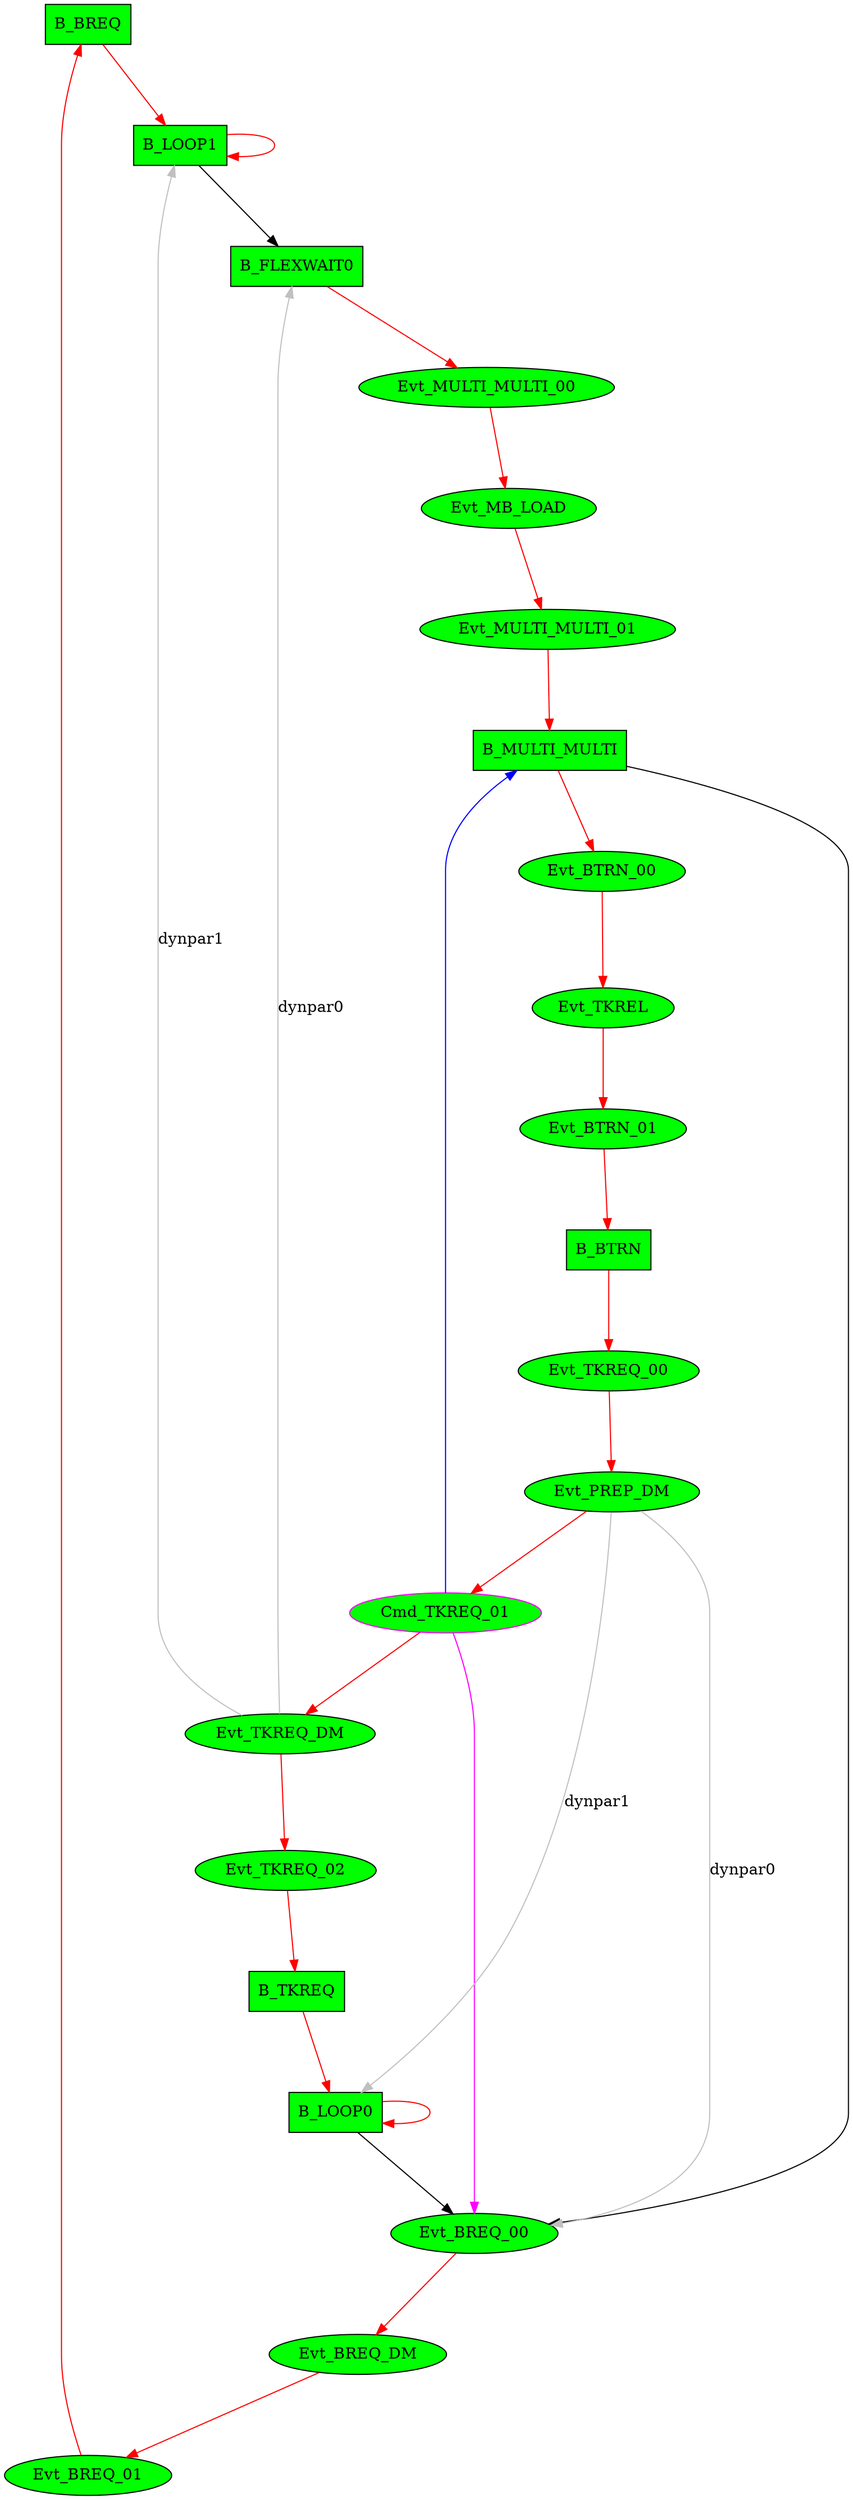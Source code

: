 digraph G {
graph [root="Demo", rankdir=TB, nodesep=0.6, mindist=1.0, ranksep=1.0, overlap=false]
node [shape="rectangle", style="filled"]
B_BREQ [type="Block", fillcolor="green", tPeriod=20000000];
B_BTRN [type="Block", fillcolor="green", tPeriod=11000000];
B_FLEXWAIT0 [type="Block", fillcolor="green", tPeriod=71111];
B_LOOP0 [type="Block", fillcolor="green", tPeriod=10000];
B_LOOP1 [type="Block", fillcolor="green", tPeriod=10000];
B_MULTI_MULTI [type="Block", fillcolor="green", tPeriod=10000000];
B_TKREQ [type="Block", fillcolor="green", tPeriod=200000000];
Cmd_TKREQ_01 [shape="oval", fillcolor="green", tOffs=300, flags="0x104", type="Flow", color="magenta", tValid=0, qty=9];
Evt_BREQ_00 [shape="oval", fillcolor="green", tOffs=0, flags="0x102", type="TMsg", color="black", id="0x3", par="0x456", tef="0x0", res="0x0"];
Evt_BREQ_01 [shape="oval", fillcolor="green", tOffs=19999000, flags="0x102", type="TMsg", color="black", id="0x4", par="0x456", tef="0x0", res="0x0"];
Evt_BREQ_DM [shape="oval", fillcolor="green", tOffs=10000000, flags="0x102", type="TMsg", color="black", id="0x3333000000000000", par="0x456", tef="0x0", res="0x0"];
Evt_BTRN_00 [shape="oval", fillcolor="green", tOffs=500, flags="0x102", type="TMsg", color="black", id="0x8", par="0x456", tef="0x0", res="0x0"];
Evt_BTRN_01 [shape="oval", fillcolor="green", tOffs=10000500, flags="0x102", type="TMsg", color="black", id="0x9", par="0x456", tef="0x0", res="0x0"];
Evt_MB_LOAD [shape="oval", fillcolor="green", tOffs=200, flags="0x102", type="TMsg", color="black", id="0x6", par="0x456", tef="0x0", res="0x0"];
Evt_MULTI_MULTI_00 [shape="oval", fillcolor="green", tOffs=0, flags="0x102", type="TMsg", color="black", id="0x5", par="0x456", tef="0x0", res="0x0"];
Evt_MULTI_MULTI_01 [shape="oval", fillcolor="green", tOffs=700, flags="0x102", type="TMsg", color="black", id="0x7", par="0x456", tef="0x0", res="0x0"];
Evt_PREP_DM [shape="oval", fillcolor="green", tOffs=100, flags="0xc0102", type="TMsg", color="black", id="0x1111000000000000", par="0x41109ec04111108", tef="0x0", res="0x0"];
Evt_TKREL [shape="oval", fillcolor="green", tOffs=10000000, flags="0x102", type="TMsg", color="black", id="0x4444000000000000", par="0x456", tef="0x0", res="0x0"];
Evt_TKREQ_00 [shape="oval", fillcolor="green", tOffs=0, flags="0x102", type="TMsg", color="black", id="0x1", par="0x123", tef="0x0", res="0x0"];
Evt_TKREQ_02 [shape="oval", fillcolor="green", tOffs=1000, flags="0x102", type="TMsg", color="black", id="0x2", par="0x456", tef="0x0", res="0x0"];
Evt_TKREQ_DM [shape="oval", fillcolor="green", tOffs=500, flags="0xc0102", type="TMsg", color="black", id="0x2222000000000000", par="0x4110c28041107b0", tef="0x0", res="0x0"];
B_BREQ->B_LOOP1 [type="defdst", color="red"];
B_BTRN->Evt_TKREQ_00 [type="defdst", color="red"];
B_FLEXWAIT0->Evt_MULTI_MULTI_00 [type="defdst", color="red"];
B_LOOP0->B_LOOP0 [type="defdst", color="red"];
B_LOOP1->B_LOOP1 [type="defdst", color="red"];
B_MULTI_MULTI->Evt_BTRN_00 [type="defdst", color="red"];
B_TKREQ->B_LOOP0 [type="defdst", color="red"];
Cmd_TKREQ_01->Evt_TKREQ_DM [type="defdst", color="red"];
Cmd_TKREQ_01->B_MULTI_MULTI [type="target", color="blue"];
Cmd_TKREQ_01->Evt_BREQ_00 [type="flowdst", color="magenta"];
Evt_BREQ_00->Evt_BREQ_DM [type="defdst", color="red"];
Evt_BREQ_01->B_BREQ [type="defdst", color="red"];
Evt_BREQ_DM->Evt_BREQ_01 [type="defdst", color="red"];
Evt_BTRN_00->Evt_TKREL [type="defdst", color="red"];
Evt_BTRN_01->B_BTRN [type="defdst", color="red"];
Evt_MB_LOAD->Evt_MULTI_MULTI_01 [type="defdst", color="red"];
Evt_MULTI_MULTI_00->Evt_MB_LOAD [type="defdst", color="red"];
Evt_MULTI_MULTI_01->B_MULTI_MULTI [type="defdst", color="red"];
Evt_PREP_DM->Cmd_TKREQ_01 [type="defdst", color="red"];
Evt_PREP_DM->Evt_BREQ_00 [type="dynpar0", color="grey", label="dynpar0"];
Evt_PREP_DM->B_LOOP0 [type="dynpar1", color="grey", label="dynpar1"];
Evt_TKREL->Evt_BTRN_01 [type="defdst", color="red"];
Evt_TKREQ_00->Evt_PREP_DM [type="defdst", color="red"];
Evt_TKREQ_02->B_TKREQ [type="defdst", color="red"];
Evt_TKREQ_DM->Evt_TKREQ_02 [type="defdst", color="red"];
Evt_TKREQ_DM->B_FLEXWAIT0 [type="dynpar0", color="grey", label="dynpar0"];
Evt_TKREQ_DM->B_LOOP1 [type="dynpar1", color="grey", label="dynpar1"];
B_LOOP0->Evt_BREQ_00 [type="altdst", color="black"];
B_LOOP1->B_FLEXWAIT0 [type="altdst", color="black"];
B_MULTI_MULTI->Evt_BREQ_00 [type="altdst", color="black"];
}
